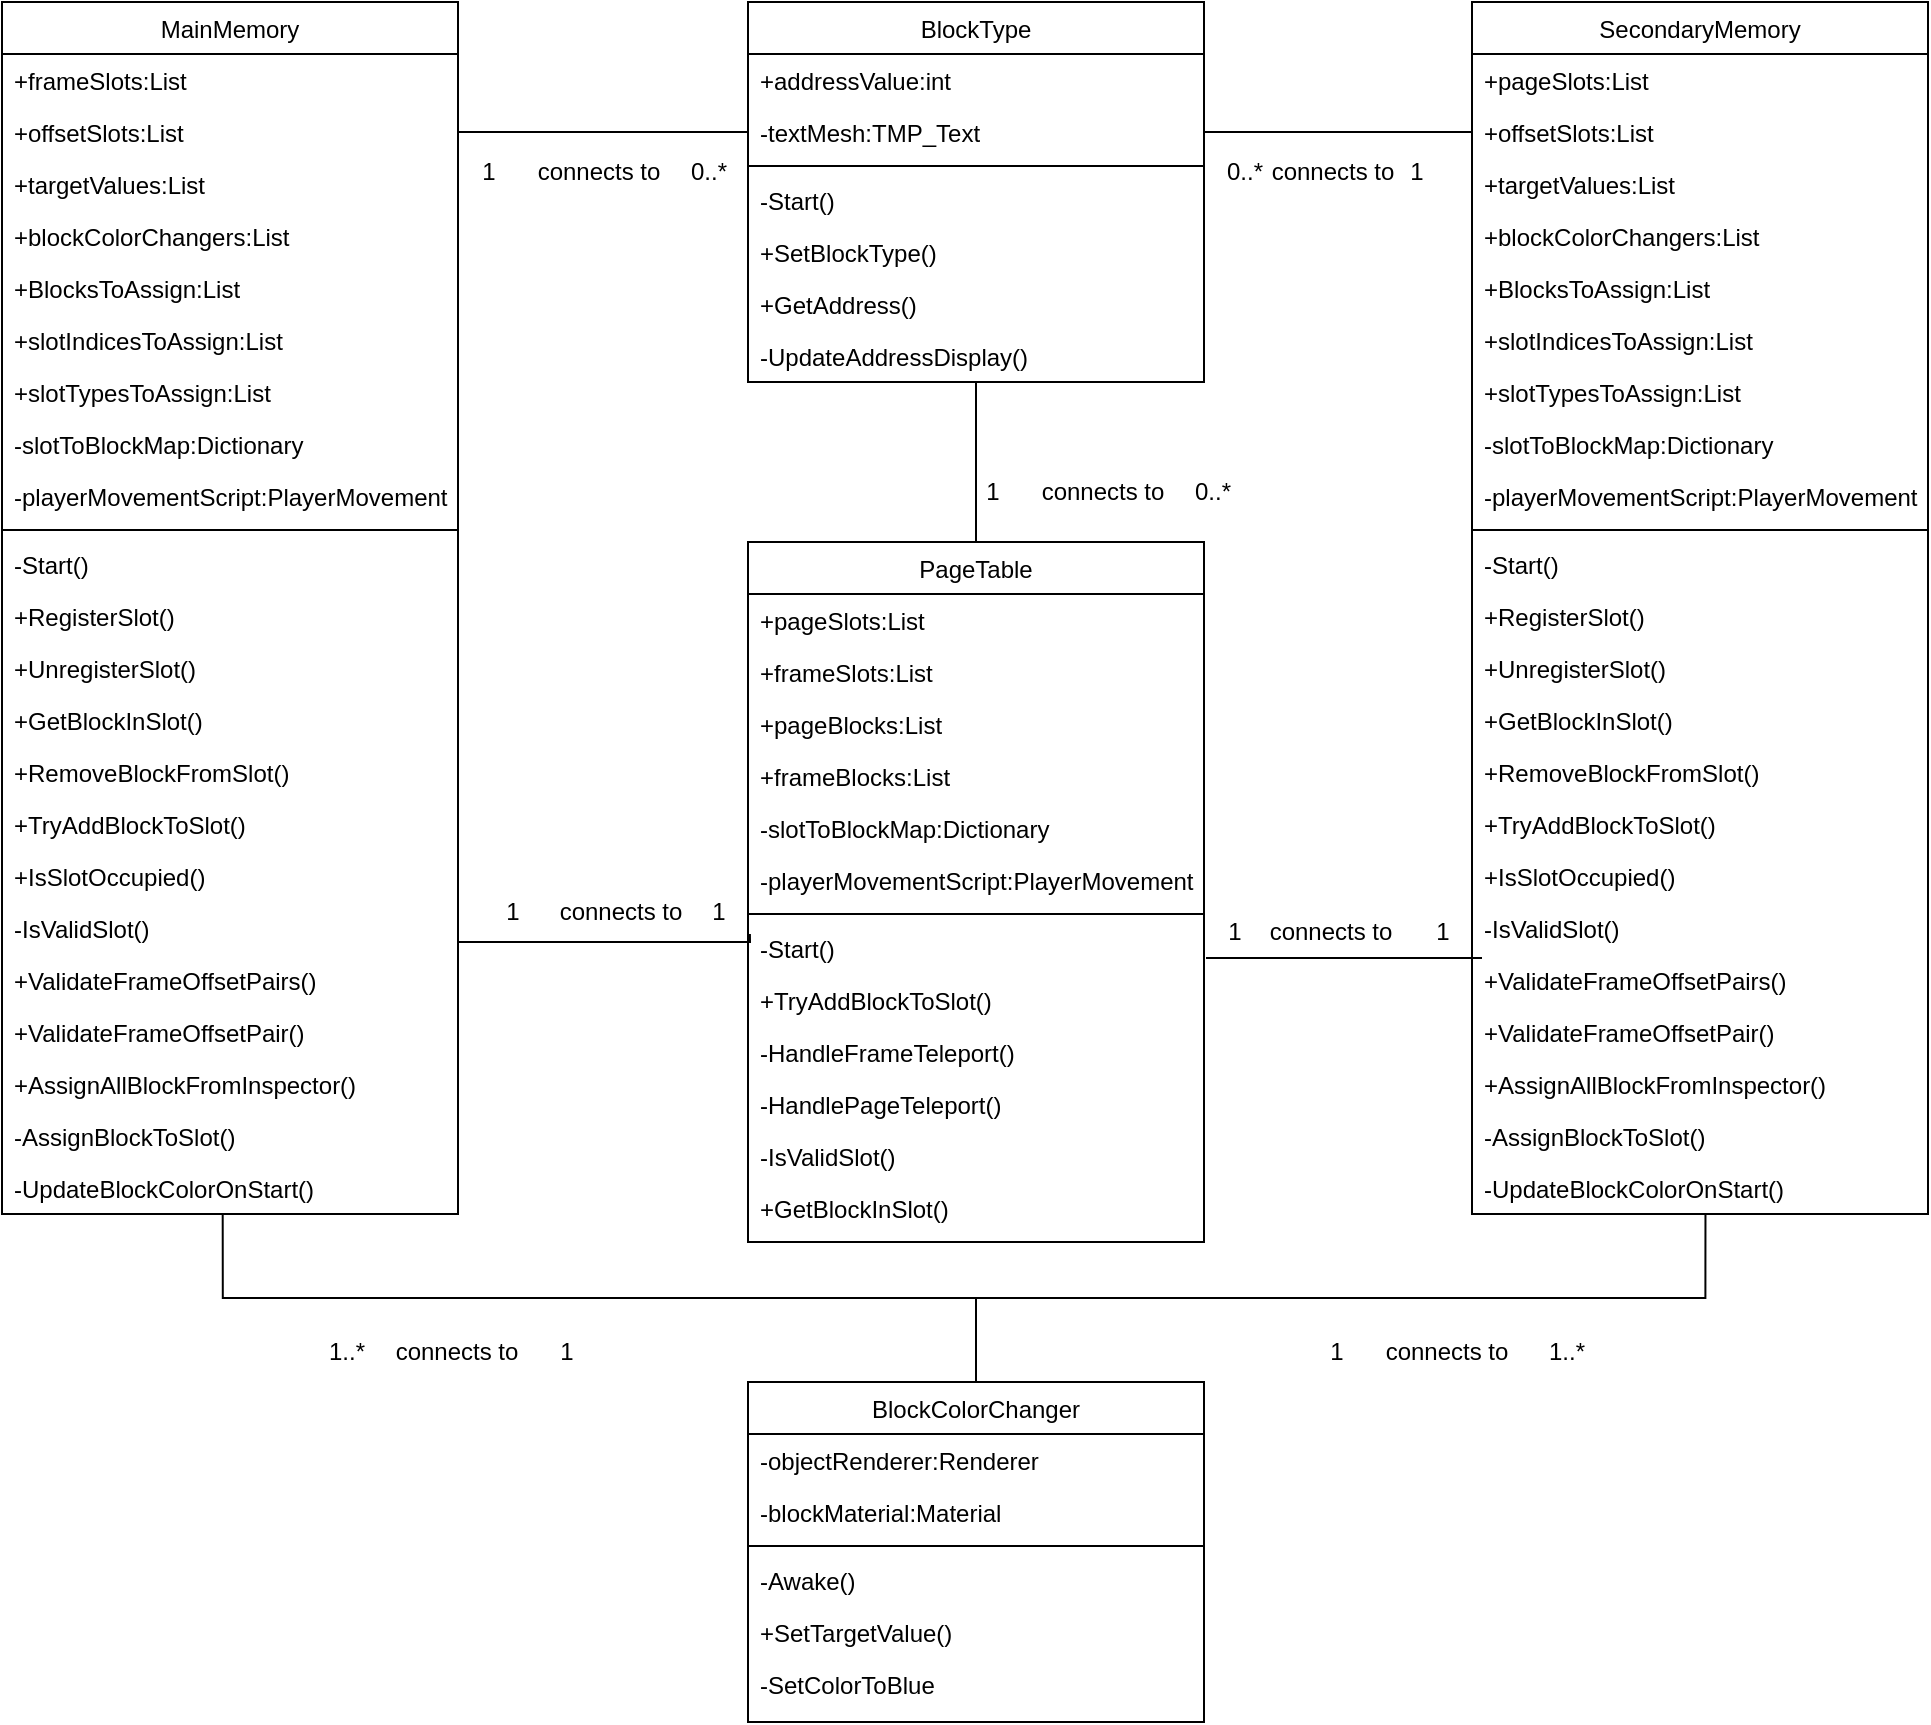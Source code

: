 <mxfile version="26.2.2">
  <diagram name="Page-1" id="e9ZvTp-M6L-eFsYWaFMI">
    <mxGraphModel dx="1305" dy="1803" grid="1" gridSize="10" guides="1" tooltips="1" connect="1" arrows="1" fold="1" page="1" pageScale="1" pageWidth="850" pageHeight="1100" math="0" shadow="0">
      <root>
        <mxCell id="0" />
        <mxCell id="1" parent="0" />
        <mxCell id="uK1k9jwOUiWp4paPjUS2-35" style="edgeStyle=orthogonalEdgeStyle;rounded=0;orthogonalLoop=1;jettySize=auto;html=1;entryX=0;entryY=0.5;entryDx=0;entryDy=0;endArrow=none;endFill=0;" parent="1" edge="1">
          <mxGeometry relative="1" as="geometry">
            <mxPoint x="760" y="218" as="sourcePoint" />
            <mxPoint x="898" y="218" as="targetPoint" />
          </mxGeometry>
        </mxCell>
        <mxCell id="uK1k9jwOUiWp4paPjUS2-36" value="1" style="text;html=1;align=center;verticalAlign=middle;resizable=0;points=[];autosize=1;strokeColor=none;fillColor=none;" parent="1" vertex="1">
          <mxGeometry x="863" y="190" width="30" height="30" as="geometry" />
        </mxCell>
        <mxCell id="uK1k9jwOUiWp4paPjUS2-37" value="connects to" style="text;html=1;align=center;verticalAlign=middle;resizable=0;points=[];autosize=1;strokeColor=none;fillColor=none;" parent="1" vertex="1">
          <mxGeometry x="782" y="190" width="80" height="30" as="geometry" />
        </mxCell>
        <mxCell id="uK1k9jwOUiWp4paPjUS2-38" style="edgeStyle=orthogonalEdgeStyle;rounded=0;orthogonalLoop=1;jettySize=auto;html=1;entryX=0.005;entryY=1.231;entryDx=0;entryDy=0;endArrow=none;endFill=0;entryPerimeter=0;" parent="1" source="uK1k9jwOUiWp4paPjUS2-39" edge="1">
          <mxGeometry relative="1" as="geometry">
            <Array as="points">
              <mxPoint x="532" y="210" />
            </Array>
            <mxPoint x="531.95" y="206.006" as="targetPoint" />
          </mxGeometry>
        </mxCell>
        <mxCell id="uK1k9jwOUiWp4paPjUS2-39" value="MainMemory" style="swimlane;fontStyle=0;align=center;verticalAlign=top;childLayout=stackLayout;horizontal=1;startSize=26;horizontalStack=0;resizeParent=1;resizeLast=0;collapsible=1;marginBottom=0;rounded=0;shadow=0;strokeWidth=1;" parent="1" vertex="1">
          <mxGeometry x="158" y="-260" width="228" height="606" as="geometry">
            <mxRectangle x="230" y="140" width="160" height="26" as="alternateBounds" />
          </mxGeometry>
        </mxCell>
        <mxCell id="uK1k9jwOUiWp4paPjUS2-40" value="+frameSlots:List" style="text;align=left;verticalAlign=top;spacingLeft=4;spacingRight=4;overflow=hidden;rotatable=0;points=[[0,0.5],[1,0.5]];portConstraint=eastwest;" parent="uK1k9jwOUiWp4paPjUS2-39" vertex="1">
          <mxGeometry y="26" width="228" height="26" as="geometry" />
        </mxCell>
        <mxCell id="uK1k9jwOUiWp4paPjUS2-41" value="+offsetSlots:List" style="text;align=left;verticalAlign=top;spacingLeft=4;spacingRight=4;overflow=hidden;rotatable=0;points=[[0,0.5],[1,0.5]];portConstraint=eastwest;rounded=0;shadow=0;html=0;" parent="uK1k9jwOUiWp4paPjUS2-39" vertex="1">
          <mxGeometry y="52" width="228" height="26" as="geometry" />
        </mxCell>
        <mxCell id="uK1k9jwOUiWp4paPjUS2-42" value="+targetValues:List" style="text;align=left;verticalAlign=top;spacingLeft=4;spacingRight=4;overflow=hidden;rotatable=0;points=[[0,0.5],[1,0.5]];portConstraint=eastwest;rounded=0;shadow=0;html=0;" parent="uK1k9jwOUiWp4paPjUS2-39" vertex="1">
          <mxGeometry y="78" width="228" height="26" as="geometry" />
        </mxCell>
        <mxCell id="uK1k9jwOUiWp4paPjUS2-43" value="+blockColorChangers:List" style="text;align=left;verticalAlign=top;spacingLeft=4;spacingRight=4;overflow=hidden;rotatable=0;points=[[0,0.5],[1,0.5]];portConstraint=eastwest;" parent="uK1k9jwOUiWp4paPjUS2-39" vertex="1">
          <mxGeometry y="104" width="228" height="26" as="geometry" />
        </mxCell>
        <mxCell id="uK1k9jwOUiWp4paPjUS2-44" value="+BlocksToAssign:List" style="text;align=left;verticalAlign=top;spacingLeft=4;spacingRight=4;overflow=hidden;rotatable=0;points=[[0,0.5],[1,0.5]];portConstraint=eastwest;rounded=0;shadow=0;html=0;" parent="uK1k9jwOUiWp4paPjUS2-39" vertex="1">
          <mxGeometry y="130" width="228" height="26" as="geometry" />
        </mxCell>
        <mxCell id="uK1k9jwOUiWp4paPjUS2-45" value="+slotIndicesToAssign:List" style="text;align=left;verticalAlign=top;spacingLeft=4;spacingRight=4;overflow=hidden;rotatable=0;points=[[0,0.5],[1,0.5]];portConstraint=eastwest;rounded=0;shadow=0;html=0;" parent="uK1k9jwOUiWp4paPjUS2-39" vertex="1">
          <mxGeometry y="156" width="228" height="26" as="geometry" />
        </mxCell>
        <mxCell id="uK1k9jwOUiWp4paPjUS2-46" value="+slotTypesToAssign:List" style="text;align=left;verticalAlign=top;spacingLeft=4;spacingRight=4;overflow=hidden;rotatable=0;points=[[0,0.5],[1,0.5]];portConstraint=eastwest;rounded=0;shadow=0;html=0;" parent="uK1k9jwOUiWp4paPjUS2-39" vertex="1">
          <mxGeometry y="182" width="228" height="26" as="geometry" />
        </mxCell>
        <mxCell id="uK1k9jwOUiWp4paPjUS2-47" value="-slotToBlockMap:Dictionary" style="text;align=left;verticalAlign=top;spacingLeft=4;spacingRight=4;overflow=hidden;rotatable=0;points=[[0,0.5],[1,0.5]];portConstraint=eastwest;rounded=0;shadow=0;html=0;" parent="uK1k9jwOUiWp4paPjUS2-39" vertex="1">
          <mxGeometry y="208" width="228" height="26" as="geometry" />
        </mxCell>
        <mxCell id="uK1k9jwOUiWp4paPjUS2-48" value="-playerMovementScript:PlayerMovement" style="text;align=left;verticalAlign=top;spacingLeft=4;spacingRight=4;overflow=hidden;rotatable=0;points=[[0,0.5],[1,0.5]];portConstraint=eastwest;rounded=0;shadow=0;html=0;" parent="uK1k9jwOUiWp4paPjUS2-39" vertex="1">
          <mxGeometry y="234" width="228" height="26" as="geometry" />
        </mxCell>
        <mxCell id="uK1k9jwOUiWp4paPjUS2-49" value="" style="line;html=1;strokeWidth=1;align=left;verticalAlign=middle;spacingTop=-1;spacingLeft=3;spacingRight=3;rotatable=0;labelPosition=right;points=[];portConstraint=eastwest;" parent="uK1k9jwOUiWp4paPjUS2-39" vertex="1">
          <mxGeometry y="260" width="228" height="8" as="geometry" />
        </mxCell>
        <mxCell id="uK1k9jwOUiWp4paPjUS2-50" value="-Start()" style="text;align=left;verticalAlign=top;spacingLeft=4;spacingRight=4;overflow=hidden;rotatable=0;points=[[0,0.5],[1,0.5]];portConstraint=eastwest;rounded=0;shadow=0;html=0;" parent="uK1k9jwOUiWp4paPjUS2-39" vertex="1">
          <mxGeometry y="268" width="228" height="26" as="geometry" />
        </mxCell>
        <mxCell id="uK1k9jwOUiWp4paPjUS2-51" value="+RegisterSlot()" style="text;align=left;verticalAlign=top;spacingLeft=4;spacingRight=4;overflow=hidden;rotatable=0;points=[[0,0.5],[1,0.5]];portConstraint=eastwest;rounded=0;shadow=0;html=0;" parent="uK1k9jwOUiWp4paPjUS2-39" vertex="1">
          <mxGeometry y="294" width="228" height="26" as="geometry" />
        </mxCell>
        <mxCell id="uK1k9jwOUiWp4paPjUS2-52" value="+UnregisterSlot()" style="text;align=left;verticalAlign=top;spacingLeft=4;spacingRight=4;overflow=hidden;rotatable=0;points=[[0,0.5],[1,0.5]];portConstraint=eastwest;rounded=0;shadow=0;html=0;" parent="uK1k9jwOUiWp4paPjUS2-39" vertex="1">
          <mxGeometry y="320" width="228" height="26" as="geometry" />
        </mxCell>
        <mxCell id="uK1k9jwOUiWp4paPjUS2-53" value="+GetBlockInSlot()" style="text;align=left;verticalAlign=top;spacingLeft=4;spacingRight=4;overflow=hidden;rotatable=0;points=[[0,0.5],[1,0.5]];portConstraint=eastwest;rounded=0;shadow=0;html=0;" parent="uK1k9jwOUiWp4paPjUS2-39" vertex="1">
          <mxGeometry y="346" width="228" height="26" as="geometry" />
        </mxCell>
        <mxCell id="uK1k9jwOUiWp4paPjUS2-54" value="+RemoveBlockFromSlot()" style="text;align=left;verticalAlign=top;spacingLeft=4;spacingRight=4;overflow=hidden;rotatable=0;points=[[0,0.5],[1,0.5]];portConstraint=eastwest;rounded=0;shadow=0;html=0;" parent="uK1k9jwOUiWp4paPjUS2-39" vertex="1">
          <mxGeometry y="372" width="228" height="26" as="geometry" />
        </mxCell>
        <mxCell id="uK1k9jwOUiWp4paPjUS2-55" value="+TryAddBlockToSlot()" style="text;align=left;verticalAlign=top;spacingLeft=4;spacingRight=4;overflow=hidden;rotatable=0;points=[[0,0.5],[1,0.5]];portConstraint=eastwest;rounded=0;shadow=0;html=0;" parent="uK1k9jwOUiWp4paPjUS2-39" vertex="1">
          <mxGeometry y="398" width="228" height="26" as="geometry" />
        </mxCell>
        <mxCell id="uK1k9jwOUiWp4paPjUS2-56" value="+IsSlotOccupied()" style="text;align=left;verticalAlign=top;spacingLeft=4;spacingRight=4;overflow=hidden;rotatable=0;points=[[0,0.5],[1,0.5]];portConstraint=eastwest;rounded=0;shadow=0;html=0;" parent="uK1k9jwOUiWp4paPjUS2-39" vertex="1">
          <mxGeometry y="424" width="228" height="26" as="geometry" />
        </mxCell>
        <mxCell id="uK1k9jwOUiWp4paPjUS2-61" value="-IsValidSlot()" style="text;align=left;verticalAlign=top;spacingLeft=4;spacingRight=4;overflow=hidden;rotatable=0;points=[[0,0.5],[1,0.5]];portConstraint=eastwest;rounded=0;shadow=0;html=0;" parent="uK1k9jwOUiWp4paPjUS2-39" vertex="1">
          <mxGeometry y="450" width="228" height="26" as="geometry" />
        </mxCell>
        <mxCell id="uK1k9jwOUiWp4paPjUS2-62" value="+ValidateFrameOffsetPairs()" style="text;align=left;verticalAlign=top;spacingLeft=4;spacingRight=4;overflow=hidden;rotatable=0;points=[[0,0.5],[1,0.5]];portConstraint=eastwest;rounded=0;shadow=0;html=0;" parent="uK1k9jwOUiWp4paPjUS2-39" vertex="1">
          <mxGeometry y="476" width="228" height="26" as="geometry" />
        </mxCell>
        <mxCell id="uK1k9jwOUiWp4paPjUS2-63" value="+ValidateFrameOffsetPair()" style="text;align=left;verticalAlign=top;spacingLeft=4;spacingRight=4;overflow=hidden;rotatable=0;points=[[0,0.5],[1,0.5]];portConstraint=eastwest;rounded=0;shadow=0;html=0;" parent="uK1k9jwOUiWp4paPjUS2-39" vertex="1">
          <mxGeometry y="502" width="228" height="26" as="geometry" />
        </mxCell>
        <mxCell id="uK1k9jwOUiWp4paPjUS2-64" value="+AssignAllBlockFromInspector()" style="text;align=left;verticalAlign=top;spacingLeft=4;spacingRight=4;overflow=hidden;rotatable=0;points=[[0,0.5],[1,0.5]];portConstraint=eastwest;rounded=0;shadow=0;html=0;" parent="uK1k9jwOUiWp4paPjUS2-39" vertex="1">
          <mxGeometry y="528" width="228" height="26" as="geometry" />
        </mxCell>
        <mxCell id="uK1k9jwOUiWp4paPjUS2-65" value="-AssignBlockToSlot()" style="text;align=left;verticalAlign=top;spacingLeft=4;spacingRight=4;overflow=hidden;rotatable=0;points=[[0,0.5],[1,0.5]];portConstraint=eastwest;rounded=0;shadow=0;html=0;" parent="uK1k9jwOUiWp4paPjUS2-39" vertex="1">
          <mxGeometry y="554" width="228" height="26" as="geometry" />
        </mxCell>
        <mxCell id="uK1k9jwOUiWp4paPjUS2-66" value="-UpdateBlockColorOnStart()" style="text;align=left;verticalAlign=top;spacingLeft=4;spacingRight=4;overflow=hidden;rotatable=0;points=[[0,0.5],[1,0.5]];portConstraint=eastwest;rounded=0;shadow=0;html=0;" parent="uK1k9jwOUiWp4paPjUS2-39" vertex="1">
          <mxGeometry y="580" width="228" height="26" as="geometry" />
        </mxCell>
        <mxCell id="uK1k9jwOUiWp4paPjUS2-57" value="1" style="text;html=1;align=center;verticalAlign=middle;resizable=0;points=[];autosize=1;strokeColor=none;fillColor=none;" parent="1" vertex="1">
          <mxGeometry x="398" y="180" width="30" height="30" as="geometry" />
        </mxCell>
        <mxCell id="uK1k9jwOUiWp4paPjUS2-58" value="1" style="text;html=1;align=center;verticalAlign=middle;resizable=0;points=[];autosize=1;strokeColor=none;fillColor=none;" parent="1" vertex="1">
          <mxGeometry x="501" y="180" width="30" height="30" as="geometry" />
        </mxCell>
        <mxCell id="uK1k9jwOUiWp4paPjUS2-59" value="connects to" style="text;html=1;align=center;verticalAlign=middle;resizable=0;points=[];autosize=1;strokeColor=none;fillColor=none;" parent="1" vertex="1">
          <mxGeometry x="427" y="180" width="80" height="30" as="geometry" />
        </mxCell>
        <mxCell id="uK1k9jwOUiWp4paPjUS2-60" value="1" style="text;html=1;align=center;verticalAlign=middle;resizable=0;points=[];autosize=1;strokeColor=none;fillColor=none;" parent="1" vertex="1">
          <mxGeometry x="759" y="190" width="30" height="30" as="geometry" />
        </mxCell>
        <mxCell id="uK1k9jwOUiWp4paPjUS2-67" value="SecondaryMemory" style="swimlane;fontStyle=0;align=center;verticalAlign=top;childLayout=stackLayout;horizontal=1;startSize=26;horizontalStack=0;resizeParent=1;resizeLast=0;collapsible=1;marginBottom=0;rounded=0;shadow=0;strokeWidth=1;" parent="1" vertex="1">
          <mxGeometry x="893" y="-260" width="228" height="606" as="geometry">
            <mxRectangle x="230" y="140" width="160" height="26" as="alternateBounds" />
          </mxGeometry>
        </mxCell>
        <mxCell id="uK1k9jwOUiWp4paPjUS2-68" value="+pageSlots:List" style="text;align=left;verticalAlign=top;spacingLeft=4;spacingRight=4;overflow=hidden;rotatable=0;points=[[0,0.5],[1,0.5]];portConstraint=eastwest;" parent="uK1k9jwOUiWp4paPjUS2-67" vertex="1">
          <mxGeometry y="26" width="228" height="26" as="geometry" />
        </mxCell>
        <mxCell id="uK1k9jwOUiWp4paPjUS2-69" value="+offsetSlots:List" style="text;align=left;verticalAlign=top;spacingLeft=4;spacingRight=4;overflow=hidden;rotatable=0;points=[[0,0.5],[1,0.5]];portConstraint=eastwest;rounded=0;shadow=0;html=0;" parent="uK1k9jwOUiWp4paPjUS2-67" vertex="1">
          <mxGeometry y="52" width="228" height="26" as="geometry" />
        </mxCell>
        <mxCell id="uK1k9jwOUiWp4paPjUS2-70" value="+targetValues:List" style="text;align=left;verticalAlign=top;spacingLeft=4;spacingRight=4;overflow=hidden;rotatable=0;points=[[0,0.5],[1,0.5]];portConstraint=eastwest;rounded=0;shadow=0;html=0;" parent="uK1k9jwOUiWp4paPjUS2-67" vertex="1">
          <mxGeometry y="78" width="228" height="26" as="geometry" />
        </mxCell>
        <mxCell id="uK1k9jwOUiWp4paPjUS2-71" value="+blockColorChangers:List" style="text;align=left;verticalAlign=top;spacingLeft=4;spacingRight=4;overflow=hidden;rotatable=0;points=[[0,0.5],[1,0.5]];portConstraint=eastwest;" parent="uK1k9jwOUiWp4paPjUS2-67" vertex="1">
          <mxGeometry y="104" width="228" height="26" as="geometry" />
        </mxCell>
        <mxCell id="uK1k9jwOUiWp4paPjUS2-72" value="+BlocksToAssign:List" style="text;align=left;verticalAlign=top;spacingLeft=4;spacingRight=4;overflow=hidden;rotatable=0;points=[[0,0.5],[1,0.5]];portConstraint=eastwest;rounded=0;shadow=0;html=0;" parent="uK1k9jwOUiWp4paPjUS2-67" vertex="1">
          <mxGeometry y="130" width="228" height="26" as="geometry" />
        </mxCell>
        <mxCell id="uK1k9jwOUiWp4paPjUS2-73" value="+slotIndicesToAssign:List" style="text;align=left;verticalAlign=top;spacingLeft=4;spacingRight=4;overflow=hidden;rotatable=0;points=[[0,0.5],[1,0.5]];portConstraint=eastwest;rounded=0;shadow=0;html=0;" parent="uK1k9jwOUiWp4paPjUS2-67" vertex="1">
          <mxGeometry y="156" width="228" height="26" as="geometry" />
        </mxCell>
        <mxCell id="uK1k9jwOUiWp4paPjUS2-74" value="+slotTypesToAssign:List" style="text;align=left;verticalAlign=top;spacingLeft=4;spacingRight=4;overflow=hidden;rotatable=0;points=[[0,0.5],[1,0.5]];portConstraint=eastwest;rounded=0;shadow=0;html=0;" parent="uK1k9jwOUiWp4paPjUS2-67" vertex="1">
          <mxGeometry y="182" width="228" height="26" as="geometry" />
        </mxCell>
        <mxCell id="uK1k9jwOUiWp4paPjUS2-75" value="-slotToBlockMap:Dictionary" style="text;align=left;verticalAlign=top;spacingLeft=4;spacingRight=4;overflow=hidden;rotatable=0;points=[[0,0.5],[1,0.5]];portConstraint=eastwest;rounded=0;shadow=0;html=0;" parent="uK1k9jwOUiWp4paPjUS2-67" vertex="1">
          <mxGeometry y="208" width="228" height="26" as="geometry" />
        </mxCell>
        <mxCell id="uK1k9jwOUiWp4paPjUS2-76" value="-playerMovementScript:PlayerMovement" style="text;align=left;verticalAlign=top;spacingLeft=4;spacingRight=4;overflow=hidden;rotatable=0;points=[[0,0.5],[1,0.5]];portConstraint=eastwest;rounded=0;shadow=0;html=0;" parent="uK1k9jwOUiWp4paPjUS2-67" vertex="1">
          <mxGeometry y="234" width="228" height="26" as="geometry" />
        </mxCell>
        <mxCell id="uK1k9jwOUiWp4paPjUS2-77" value="" style="line;html=1;strokeWidth=1;align=left;verticalAlign=middle;spacingTop=-1;spacingLeft=3;spacingRight=3;rotatable=0;labelPosition=right;points=[];portConstraint=eastwest;" parent="uK1k9jwOUiWp4paPjUS2-67" vertex="1">
          <mxGeometry y="260" width="228" height="8" as="geometry" />
        </mxCell>
        <mxCell id="uK1k9jwOUiWp4paPjUS2-78" value="-Start()" style="text;align=left;verticalAlign=top;spacingLeft=4;spacingRight=4;overflow=hidden;rotatable=0;points=[[0,0.5],[1,0.5]];portConstraint=eastwest;rounded=0;shadow=0;html=0;" parent="uK1k9jwOUiWp4paPjUS2-67" vertex="1">
          <mxGeometry y="268" width="228" height="26" as="geometry" />
        </mxCell>
        <mxCell id="uK1k9jwOUiWp4paPjUS2-79" value="+RegisterSlot()" style="text;align=left;verticalAlign=top;spacingLeft=4;spacingRight=4;overflow=hidden;rotatable=0;points=[[0,0.5],[1,0.5]];portConstraint=eastwest;rounded=0;shadow=0;html=0;" parent="uK1k9jwOUiWp4paPjUS2-67" vertex="1">
          <mxGeometry y="294" width="228" height="26" as="geometry" />
        </mxCell>
        <mxCell id="uK1k9jwOUiWp4paPjUS2-80" value="+UnregisterSlot()" style="text;align=left;verticalAlign=top;spacingLeft=4;spacingRight=4;overflow=hidden;rotatable=0;points=[[0,0.5],[1,0.5]];portConstraint=eastwest;rounded=0;shadow=0;html=0;" parent="uK1k9jwOUiWp4paPjUS2-67" vertex="1">
          <mxGeometry y="320" width="228" height="26" as="geometry" />
        </mxCell>
        <mxCell id="uK1k9jwOUiWp4paPjUS2-81" value="+GetBlockInSlot()" style="text;align=left;verticalAlign=top;spacingLeft=4;spacingRight=4;overflow=hidden;rotatable=0;points=[[0,0.5],[1,0.5]];portConstraint=eastwest;rounded=0;shadow=0;html=0;" parent="uK1k9jwOUiWp4paPjUS2-67" vertex="1">
          <mxGeometry y="346" width="228" height="26" as="geometry" />
        </mxCell>
        <mxCell id="uK1k9jwOUiWp4paPjUS2-82" value="+RemoveBlockFromSlot()" style="text;align=left;verticalAlign=top;spacingLeft=4;spacingRight=4;overflow=hidden;rotatable=0;points=[[0,0.5],[1,0.5]];portConstraint=eastwest;rounded=0;shadow=0;html=0;" parent="uK1k9jwOUiWp4paPjUS2-67" vertex="1">
          <mxGeometry y="372" width="228" height="26" as="geometry" />
        </mxCell>
        <mxCell id="uK1k9jwOUiWp4paPjUS2-83" value="+TryAddBlockToSlot()" style="text;align=left;verticalAlign=top;spacingLeft=4;spacingRight=4;overflow=hidden;rotatable=0;points=[[0,0.5],[1,0.5]];portConstraint=eastwest;rounded=0;shadow=0;html=0;" parent="uK1k9jwOUiWp4paPjUS2-67" vertex="1">
          <mxGeometry y="398" width="228" height="26" as="geometry" />
        </mxCell>
        <mxCell id="uK1k9jwOUiWp4paPjUS2-84" value="+IsSlotOccupied()" style="text;align=left;verticalAlign=top;spacingLeft=4;spacingRight=4;overflow=hidden;rotatable=0;points=[[0,0.5],[1,0.5]];portConstraint=eastwest;rounded=0;shadow=0;html=0;" parent="uK1k9jwOUiWp4paPjUS2-67" vertex="1">
          <mxGeometry y="424" width="228" height="26" as="geometry" />
        </mxCell>
        <mxCell id="uK1k9jwOUiWp4paPjUS2-85" value="-IsValidSlot()" style="text;align=left;verticalAlign=top;spacingLeft=4;spacingRight=4;overflow=hidden;rotatable=0;points=[[0,0.5],[1,0.5]];portConstraint=eastwest;rounded=0;shadow=0;html=0;" parent="uK1k9jwOUiWp4paPjUS2-67" vertex="1">
          <mxGeometry y="450" width="228" height="26" as="geometry" />
        </mxCell>
        <mxCell id="uK1k9jwOUiWp4paPjUS2-86" value="+ValidateFrameOffsetPairs()" style="text;align=left;verticalAlign=top;spacingLeft=4;spacingRight=4;overflow=hidden;rotatable=0;points=[[0,0.5],[1,0.5]];portConstraint=eastwest;rounded=0;shadow=0;html=0;" parent="uK1k9jwOUiWp4paPjUS2-67" vertex="1">
          <mxGeometry y="476" width="228" height="26" as="geometry" />
        </mxCell>
        <mxCell id="uK1k9jwOUiWp4paPjUS2-87" value="+ValidateFrameOffsetPair()" style="text;align=left;verticalAlign=top;spacingLeft=4;spacingRight=4;overflow=hidden;rotatable=0;points=[[0,0.5],[1,0.5]];portConstraint=eastwest;rounded=0;shadow=0;html=0;" parent="uK1k9jwOUiWp4paPjUS2-67" vertex="1">
          <mxGeometry y="502" width="228" height="26" as="geometry" />
        </mxCell>
        <mxCell id="uK1k9jwOUiWp4paPjUS2-88" value="+AssignAllBlockFromInspector()" style="text;align=left;verticalAlign=top;spacingLeft=4;spacingRight=4;overflow=hidden;rotatable=0;points=[[0,0.5],[1,0.5]];portConstraint=eastwest;rounded=0;shadow=0;html=0;" parent="uK1k9jwOUiWp4paPjUS2-67" vertex="1">
          <mxGeometry y="528" width="228" height="26" as="geometry" />
        </mxCell>
        <mxCell id="uK1k9jwOUiWp4paPjUS2-89" value="-AssignBlockToSlot()" style="text;align=left;verticalAlign=top;spacingLeft=4;spacingRight=4;overflow=hidden;rotatable=0;points=[[0,0.5],[1,0.5]];portConstraint=eastwest;rounded=0;shadow=0;html=0;" parent="uK1k9jwOUiWp4paPjUS2-67" vertex="1">
          <mxGeometry y="554" width="228" height="26" as="geometry" />
        </mxCell>
        <mxCell id="uK1k9jwOUiWp4paPjUS2-90" value="-UpdateBlockColorOnStart()" style="text;align=left;verticalAlign=top;spacingLeft=4;spacingRight=4;overflow=hidden;rotatable=0;points=[[0,0.5],[1,0.5]];portConstraint=eastwest;rounded=0;shadow=0;html=0;" parent="uK1k9jwOUiWp4paPjUS2-67" vertex="1">
          <mxGeometry y="580" width="228" height="26" as="geometry" />
        </mxCell>
        <mxCell id="uK1k9jwOUiWp4paPjUS2-91" value="PageTable" style="swimlane;fontStyle=0;align=center;verticalAlign=top;childLayout=stackLayout;horizontal=1;startSize=26;horizontalStack=0;resizeParent=1;resizeLast=0;collapsible=1;marginBottom=0;rounded=0;shadow=0;strokeWidth=1;" parent="1" vertex="1">
          <mxGeometry x="531" y="10" width="228" height="350" as="geometry">
            <mxRectangle x="230" y="140" width="160" height="26" as="alternateBounds" />
          </mxGeometry>
        </mxCell>
        <mxCell id="uK1k9jwOUiWp4paPjUS2-92" value="+pageSlots:List" style="text;align=left;verticalAlign=top;spacingLeft=4;spacingRight=4;overflow=hidden;rotatable=0;points=[[0,0.5],[1,0.5]];portConstraint=eastwest;" parent="uK1k9jwOUiWp4paPjUS2-91" vertex="1">
          <mxGeometry y="26" width="228" height="26" as="geometry" />
        </mxCell>
        <mxCell id="uK1k9jwOUiWp4paPjUS2-93" value="+frameSlots:List" style="text;align=left;verticalAlign=top;spacingLeft=4;spacingRight=4;overflow=hidden;rotatable=0;points=[[0,0.5],[1,0.5]];portConstraint=eastwest;rounded=0;shadow=0;html=0;" parent="uK1k9jwOUiWp4paPjUS2-91" vertex="1">
          <mxGeometry y="52" width="228" height="26" as="geometry" />
        </mxCell>
        <mxCell id="uK1k9jwOUiWp4paPjUS2-94" value="+pageBlocks:List" style="text;align=left;verticalAlign=top;spacingLeft=4;spacingRight=4;overflow=hidden;rotatable=0;points=[[0,0.5],[1,0.5]];portConstraint=eastwest;rounded=0;shadow=0;html=0;" parent="uK1k9jwOUiWp4paPjUS2-91" vertex="1">
          <mxGeometry y="78" width="228" height="26" as="geometry" />
        </mxCell>
        <mxCell id="uK1k9jwOUiWp4paPjUS2-95" value="+frameBlocks:List" style="text;align=left;verticalAlign=top;spacingLeft=4;spacingRight=4;overflow=hidden;rotatable=0;points=[[0,0.5],[1,0.5]];portConstraint=eastwest;" parent="uK1k9jwOUiWp4paPjUS2-91" vertex="1">
          <mxGeometry y="104" width="228" height="26" as="geometry" />
        </mxCell>
        <mxCell id="uK1k9jwOUiWp4paPjUS2-99" value="-slotToBlockMap:Dictionary" style="text;align=left;verticalAlign=top;spacingLeft=4;spacingRight=4;overflow=hidden;rotatable=0;points=[[0,0.5],[1,0.5]];portConstraint=eastwest;rounded=0;shadow=0;html=0;" parent="uK1k9jwOUiWp4paPjUS2-91" vertex="1">
          <mxGeometry y="130" width="228" height="26" as="geometry" />
        </mxCell>
        <mxCell id="uK1k9jwOUiWp4paPjUS2-100" value="-playerMovementScript:PlayerMovement" style="text;align=left;verticalAlign=top;spacingLeft=4;spacingRight=4;overflow=hidden;rotatable=0;points=[[0,0.5],[1,0.5]];portConstraint=eastwest;rounded=0;shadow=0;html=0;" parent="uK1k9jwOUiWp4paPjUS2-91" vertex="1">
          <mxGeometry y="156" width="228" height="26" as="geometry" />
        </mxCell>
        <mxCell id="uK1k9jwOUiWp4paPjUS2-101" value="" style="line;html=1;strokeWidth=1;align=left;verticalAlign=middle;spacingTop=-1;spacingLeft=3;spacingRight=3;rotatable=0;labelPosition=right;points=[];portConstraint=eastwest;" parent="uK1k9jwOUiWp4paPjUS2-91" vertex="1">
          <mxGeometry y="182" width="228" height="8" as="geometry" />
        </mxCell>
        <mxCell id="uK1k9jwOUiWp4paPjUS2-102" value="-Start()" style="text;align=left;verticalAlign=top;spacingLeft=4;spacingRight=4;overflow=hidden;rotatable=0;points=[[0,0.5],[1,0.5]];portConstraint=eastwest;rounded=0;shadow=0;html=0;" parent="uK1k9jwOUiWp4paPjUS2-91" vertex="1">
          <mxGeometry y="190" width="228" height="26" as="geometry" />
        </mxCell>
        <mxCell id="uK1k9jwOUiWp4paPjUS2-107" value="+TryAddBlockToSlot()" style="text;align=left;verticalAlign=top;spacingLeft=4;spacingRight=4;overflow=hidden;rotatable=0;points=[[0,0.5],[1,0.5]];portConstraint=eastwest;rounded=0;shadow=0;html=0;" parent="uK1k9jwOUiWp4paPjUS2-91" vertex="1">
          <mxGeometry y="216" width="228" height="26" as="geometry" />
        </mxCell>
        <mxCell id="uK1k9jwOUiWp4paPjUS2-108" value="-HandleFrameTeleport()" style="text;align=left;verticalAlign=top;spacingLeft=4;spacingRight=4;overflow=hidden;rotatable=0;points=[[0,0.5],[1,0.5]];portConstraint=eastwest;rounded=0;shadow=0;html=0;" parent="uK1k9jwOUiWp4paPjUS2-91" vertex="1">
          <mxGeometry y="242" width="228" height="26" as="geometry" />
        </mxCell>
        <mxCell id="uK1k9jwOUiWp4paPjUS2-109" value="-HandlePageTeleport()" style="text;align=left;verticalAlign=top;spacingLeft=4;spacingRight=4;overflow=hidden;rotatable=0;points=[[0,0.5],[1,0.5]];portConstraint=eastwest;rounded=0;shadow=0;html=0;" parent="uK1k9jwOUiWp4paPjUS2-91" vertex="1">
          <mxGeometry y="268" width="228" height="26" as="geometry" />
        </mxCell>
        <mxCell id="uK1k9jwOUiWp4paPjUS2-110" value="-IsValidSlot()" style="text;align=left;verticalAlign=top;spacingLeft=4;spacingRight=4;overflow=hidden;rotatable=0;points=[[0,0.5],[1,0.5]];portConstraint=eastwest;rounded=0;shadow=0;html=0;" parent="uK1k9jwOUiWp4paPjUS2-91" vertex="1">
          <mxGeometry y="294" width="228" height="26" as="geometry" />
        </mxCell>
        <mxCell id="uK1k9jwOUiWp4paPjUS2-111" value="+GetBlockInSlot()" style="text;align=left;verticalAlign=top;spacingLeft=4;spacingRight=4;overflow=hidden;rotatable=0;points=[[0,0.5],[1,0.5]];portConstraint=eastwest;rounded=0;shadow=0;html=0;" parent="uK1k9jwOUiWp4paPjUS2-91" vertex="1">
          <mxGeometry y="320" width="228" height="26" as="geometry" />
        </mxCell>
        <mxCell id="uK1k9jwOUiWp4paPjUS2-142" style="edgeStyle=orthogonalEdgeStyle;rounded=0;orthogonalLoop=1;jettySize=auto;html=1;endArrow=none;startFill=0;" parent="1" source="uK1k9jwOUiWp4paPjUS2-115" target="uK1k9jwOUiWp4paPjUS2-91" edge="1">
          <mxGeometry relative="1" as="geometry" />
        </mxCell>
        <mxCell id="uK1k9jwOUiWp4paPjUS2-115" value="BlockType" style="swimlane;fontStyle=0;align=center;verticalAlign=top;childLayout=stackLayout;horizontal=1;startSize=26;horizontalStack=0;resizeParent=1;resizeLast=0;collapsible=1;marginBottom=0;rounded=0;shadow=0;strokeWidth=1;" parent="1" vertex="1">
          <mxGeometry x="531" y="-260" width="228" height="190" as="geometry">
            <mxRectangle x="230" y="140" width="160" height="26" as="alternateBounds" />
          </mxGeometry>
        </mxCell>
        <mxCell id="uK1k9jwOUiWp4paPjUS2-116" value="+addressValue:int" style="text;align=left;verticalAlign=top;spacingLeft=4;spacingRight=4;overflow=hidden;rotatable=0;points=[[0,0.5],[1,0.5]];portConstraint=eastwest;" parent="uK1k9jwOUiWp4paPjUS2-115" vertex="1">
          <mxGeometry y="26" width="228" height="26" as="geometry" />
        </mxCell>
        <mxCell id="uK1k9jwOUiWp4paPjUS2-117" value="-textMesh:TMP_Text" style="text;align=left;verticalAlign=top;spacingLeft=4;spacingRight=4;overflow=hidden;rotatable=0;points=[[0,0.5],[1,0.5]];portConstraint=eastwest;rounded=0;shadow=0;html=0;" parent="uK1k9jwOUiWp4paPjUS2-115" vertex="1">
          <mxGeometry y="52" width="228" height="26" as="geometry" />
        </mxCell>
        <mxCell id="uK1k9jwOUiWp4paPjUS2-122" value="" style="line;html=1;strokeWidth=1;align=left;verticalAlign=middle;spacingTop=-1;spacingLeft=3;spacingRight=3;rotatable=0;labelPosition=right;points=[];portConstraint=eastwest;" parent="uK1k9jwOUiWp4paPjUS2-115" vertex="1">
          <mxGeometry y="78" width="228" height="8" as="geometry" />
        </mxCell>
        <mxCell id="uK1k9jwOUiWp4paPjUS2-123" value="-Start()" style="text;align=left;verticalAlign=top;spacingLeft=4;spacingRight=4;overflow=hidden;rotatable=0;points=[[0,0.5],[1,0.5]];portConstraint=eastwest;rounded=0;shadow=0;html=0;" parent="uK1k9jwOUiWp4paPjUS2-115" vertex="1">
          <mxGeometry y="86" width="228" height="26" as="geometry" />
        </mxCell>
        <mxCell id="uK1k9jwOUiWp4paPjUS2-124" value="+SetBlockType()" style="text;align=left;verticalAlign=top;spacingLeft=4;spacingRight=4;overflow=hidden;rotatable=0;points=[[0,0.5],[1,0.5]];portConstraint=eastwest;rounded=0;shadow=0;html=0;" parent="uK1k9jwOUiWp4paPjUS2-115" vertex="1">
          <mxGeometry y="112" width="228" height="26" as="geometry" />
        </mxCell>
        <mxCell id="uK1k9jwOUiWp4paPjUS2-125" value="+GetAddress()" style="text;align=left;verticalAlign=top;spacingLeft=4;spacingRight=4;overflow=hidden;rotatable=0;points=[[0,0.5],[1,0.5]];portConstraint=eastwest;rounded=0;shadow=0;html=0;" parent="uK1k9jwOUiWp4paPjUS2-115" vertex="1">
          <mxGeometry y="138" width="228" height="26" as="geometry" />
        </mxCell>
        <mxCell id="uK1k9jwOUiWp4paPjUS2-126" value="-UpdateAddressDisplay()" style="text;align=left;verticalAlign=top;spacingLeft=4;spacingRight=4;overflow=hidden;rotatable=0;points=[[0,0.5],[1,0.5]];portConstraint=eastwest;rounded=0;shadow=0;html=0;" parent="uK1k9jwOUiWp4paPjUS2-115" vertex="1">
          <mxGeometry y="164" width="228" height="26" as="geometry" />
        </mxCell>
        <mxCell id="uK1k9jwOUiWp4paPjUS2-129" value="BlockColorChanger" style="swimlane;fontStyle=0;align=center;verticalAlign=top;childLayout=stackLayout;horizontal=1;startSize=26;horizontalStack=0;resizeParent=1;resizeLast=0;collapsible=1;marginBottom=0;rounded=0;shadow=0;strokeWidth=1;" parent="1" vertex="1">
          <mxGeometry x="531" y="430" width="228" height="170" as="geometry">
            <mxRectangle x="230" y="140" width="160" height="26" as="alternateBounds" />
          </mxGeometry>
        </mxCell>
        <mxCell id="uK1k9jwOUiWp4paPjUS2-130" value="-objectRenderer:Renderer" style="text;align=left;verticalAlign=top;spacingLeft=4;spacingRight=4;overflow=hidden;rotatable=0;points=[[0,0.5],[1,0.5]];portConstraint=eastwest;" parent="uK1k9jwOUiWp4paPjUS2-129" vertex="1">
          <mxGeometry y="26" width="228" height="26" as="geometry" />
        </mxCell>
        <mxCell id="uK1k9jwOUiWp4paPjUS2-131" value="-blockMaterial:Material" style="text;align=left;verticalAlign=top;spacingLeft=4;spacingRight=4;overflow=hidden;rotatable=0;points=[[0,0.5],[1,0.5]];portConstraint=eastwest;rounded=0;shadow=0;html=0;" parent="uK1k9jwOUiWp4paPjUS2-129" vertex="1">
          <mxGeometry y="52" width="228" height="26" as="geometry" />
        </mxCell>
        <mxCell id="uK1k9jwOUiWp4paPjUS2-132" value="" style="line;html=1;strokeWidth=1;align=left;verticalAlign=middle;spacingTop=-1;spacingLeft=3;spacingRight=3;rotatable=0;labelPosition=right;points=[];portConstraint=eastwest;" parent="uK1k9jwOUiWp4paPjUS2-129" vertex="1">
          <mxGeometry y="78" width="228" height="8" as="geometry" />
        </mxCell>
        <mxCell id="uK1k9jwOUiWp4paPjUS2-133" value="-Awake()" style="text;align=left;verticalAlign=top;spacingLeft=4;spacingRight=4;overflow=hidden;rotatable=0;points=[[0,0.5],[1,0.5]];portConstraint=eastwest;rounded=0;shadow=0;html=0;" parent="uK1k9jwOUiWp4paPjUS2-129" vertex="1">
          <mxGeometry y="86" width="228" height="26" as="geometry" />
        </mxCell>
        <mxCell id="uK1k9jwOUiWp4paPjUS2-134" value="+SetTargetValue()" style="text;align=left;verticalAlign=top;spacingLeft=4;spacingRight=4;overflow=hidden;rotatable=0;points=[[0,0.5],[1,0.5]];portConstraint=eastwest;rounded=0;shadow=0;html=0;" parent="uK1k9jwOUiWp4paPjUS2-129" vertex="1">
          <mxGeometry y="112" width="228" height="26" as="geometry" />
        </mxCell>
        <mxCell id="uK1k9jwOUiWp4paPjUS2-135" value="-SetColorToBlue" style="text;align=left;verticalAlign=top;spacingLeft=4;spacingRight=4;overflow=hidden;rotatable=0;points=[[0,0.5],[1,0.5]];portConstraint=eastwest;rounded=0;shadow=0;html=0;" parent="uK1k9jwOUiWp4paPjUS2-129" vertex="1">
          <mxGeometry y="138" width="228" height="26" as="geometry" />
        </mxCell>
        <mxCell id="uK1k9jwOUiWp4paPjUS2-137" value="1" style="text;html=1;align=center;verticalAlign=middle;resizable=0;points=[];autosize=1;strokeColor=none;fillColor=none;" parent="1" vertex="1">
          <mxGeometry x="386" y="-190" width="30" height="30" as="geometry" />
        </mxCell>
        <mxCell id="uK1k9jwOUiWp4paPjUS2-138" value="0..*" style="text;html=1;align=center;verticalAlign=middle;resizable=0;points=[];autosize=1;strokeColor=none;fillColor=none;" parent="1" vertex="1">
          <mxGeometry x="491" y="-190" width="40" height="30" as="geometry" />
        </mxCell>
        <mxCell id="uK1k9jwOUiWp4paPjUS2-139" value="connects to" style="text;html=1;align=center;verticalAlign=middle;resizable=0;points=[];autosize=1;strokeColor=none;fillColor=none;" parent="1" vertex="1">
          <mxGeometry x="416" y="-190" width="80" height="30" as="geometry" />
        </mxCell>
        <mxCell id="uK1k9jwOUiWp4paPjUS2-147" value="1" style="text;html=1;align=center;verticalAlign=middle;resizable=0;points=[];autosize=1;strokeColor=none;fillColor=none;" parent="1" vertex="1">
          <mxGeometry x="850" y="-190" width="30" height="30" as="geometry" />
        </mxCell>
        <mxCell id="uK1k9jwOUiWp4paPjUS2-148" value="0..*" style="text;html=1;align=center;verticalAlign=middle;resizable=0;points=[];autosize=1;strokeColor=none;fillColor=none;" parent="1" vertex="1">
          <mxGeometry x="759" y="-190" width="40" height="30" as="geometry" />
        </mxCell>
        <mxCell id="uK1k9jwOUiWp4paPjUS2-149" value="connects to" style="text;html=1;align=center;verticalAlign=middle;resizable=0;points=[];autosize=1;strokeColor=none;fillColor=none;" parent="1" vertex="1">
          <mxGeometry x="783" y="-190" width="80" height="30" as="geometry" />
        </mxCell>
        <mxCell id="uK1k9jwOUiWp4paPjUS2-150" value="1" style="text;html=1;align=center;verticalAlign=middle;resizable=0;points=[];autosize=1;strokeColor=none;fillColor=none;" parent="1" vertex="1">
          <mxGeometry x="638" y="-30" width="30" height="30" as="geometry" />
        </mxCell>
        <mxCell id="uK1k9jwOUiWp4paPjUS2-151" value="0..*" style="text;html=1;align=center;verticalAlign=middle;resizable=0;points=[];autosize=1;strokeColor=none;fillColor=none;" parent="1" vertex="1">
          <mxGeometry x="743" y="-30" width="40" height="30" as="geometry" />
        </mxCell>
        <mxCell id="uK1k9jwOUiWp4paPjUS2-152" value="connects to" style="text;html=1;align=center;verticalAlign=middle;resizable=0;points=[];autosize=1;strokeColor=none;fillColor=none;" parent="1" vertex="1">
          <mxGeometry x="668" y="-30" width="80" height="30" as="geometry" />
        </mxCell>
        <mxCell id="uK1k9jwOUiWp4paPjUS2-153" style="edgeStyle=orthogonalEdgeStyle;rounded=0;orthogonalLoop=1;jettySize=auto;html=1;entryX=0.484;entryY=1.008;entryDx=0;entryDy=0;entryPerimeter=0;endArrow=none;startFill=0;" parent="1" source="uK1k9jwOUiWp4paPjUS2-129" target="uK1k9jwOUiWp4paPjUS2-66" edge="1">
          <mxGeometry relative="1" as="geometry" />
        </mxCell>
        <mxCell id="uK1k9jwOUiWp4paPjUS2-154" style="edgeStyle=orthogonalEdgeStyle;rounded=0;orthogonalLoop=1;jettySize=auto;html=1;entryX=0.512;entryY=1.008;entryDx=0;entryDy=0;entryPerimeter=0;endArrow=none;startFill=0;" parent="1" source="uK1k9jwOUiWp4paPjUS2-129" target="uK1k9jwOUiWp4paPjUS2-90" edge="1">
          <mxGeometry relative="1" as="geometry" />
        </mxCell>
        <mxCell id="uK1k9jwOUiWp4paPjUS2-156" value="1..*" style="text;html=1;align=center;verticalAlign=middle;resizable=0;points=[];autosize=1;strokeColor=none;fillColor=none;" parent="1" vertex="1">
          <mxGeometry x="920" y="400" width="40" height="30" as="geometry" />
        </mxCell>
        <mxCell id="uK1k9jwOUiWp4paPjUS2-157" value="1" style="text;html=1;align=center;verticalAlign=middle;resizable=0;points=[];autosize=1;strokeColor=none;fillColor=none;" parent="1" vertex="1">
          <mxGeometry x="810" y="400" width="30" height="30" as="geometry" />
        </mxCell>
        <mxCell id="uK1k9jwOUiWp4paPjUS2-158" value="connects to" style="text;html=1;align=center;verticalAlign=middle;resizable=0;points=[];autosize=1;strokeColor=none;fillColor=none;" parent="1" vertex="1">
          <mxGeometry x="840" y="400" width="80" height="30" as="geometry" />
        </mxCell>
        <mxCell id="uK1k9jwOUiWp4paPjUS2-159" value="1..*" style="text;html=1;align=center;verticalAlign=middle;resizable=0;points=[];autosize=1;strokeColor=none;fillColor=none;" parent="1" vertex="1">
          <mxGeometry x="310" y="400" width="40" height="30" as="geometry" />
        </mxCell>
        <mxCell id="uK1k9jwOUiWp4paPjUS2-160" value="1" style="text;html=1;align=center;verticalAlign=middle;resizable=0;points=[];autosize=1;strokeColor=none;fillColor=none;" parent="1" vertex="1">
          <mxGeometry x="425" y="400" width="30" height="30" as="geometry" />
        </mxCell>
        <mxCell id="uK1k9jwOUiWp4paPjUS2-161" value="connects to" style="text;html=1;align=center;verticalAlign=middle;resizable=0;points=[];autosize=1;strokeColor=none;fillColor=none;" parent="1" vertex="1">
          <mxGeometry x="345" y="400" width="80" height="30" as="geometry" />
        </mxCell>
        <mxCell id="Q0GjNtdDXsQuEe_PI_3y-1" style="edgeStyle=orthogonalEdgeStyle;rounded=0;orthogonalLoop=1;jettySize=auto;html=1;entryX=1;entryY=0.5;entryDx=0;entryDy=0;endArrow=none;startFill=0;" edge="1" parent="1" source="uK1k9jwOUiWp4paPjUS2-117" target="uK1k9jwOUiWp4paPjUS2-41">
          <mxGeometry relative="1" as="geometry" />
        </mxCell>
        <mxCell id="Q0GjNtdDXsQuEe_PI_3y-3" style="edgeStyle=orthogonalEdgeStyle;rounded=0;orthogonalLoop=1;jettySize=auto;html=1;entryX=0;entryY=0.5;entryDx=0;entryDy=0;endArrow=none;startFill=0;" edge="1" parent="1" source="uK1k9jwOUiWp4paPjUS2-117" target="uK1k9jwOUiWp4paPjUS2-69">
          <mxGeometry relative="1" as="geometry" />
        </mxCell>
      </root>
    </mxGraphModel>
  </diagram>
</mxfile>
